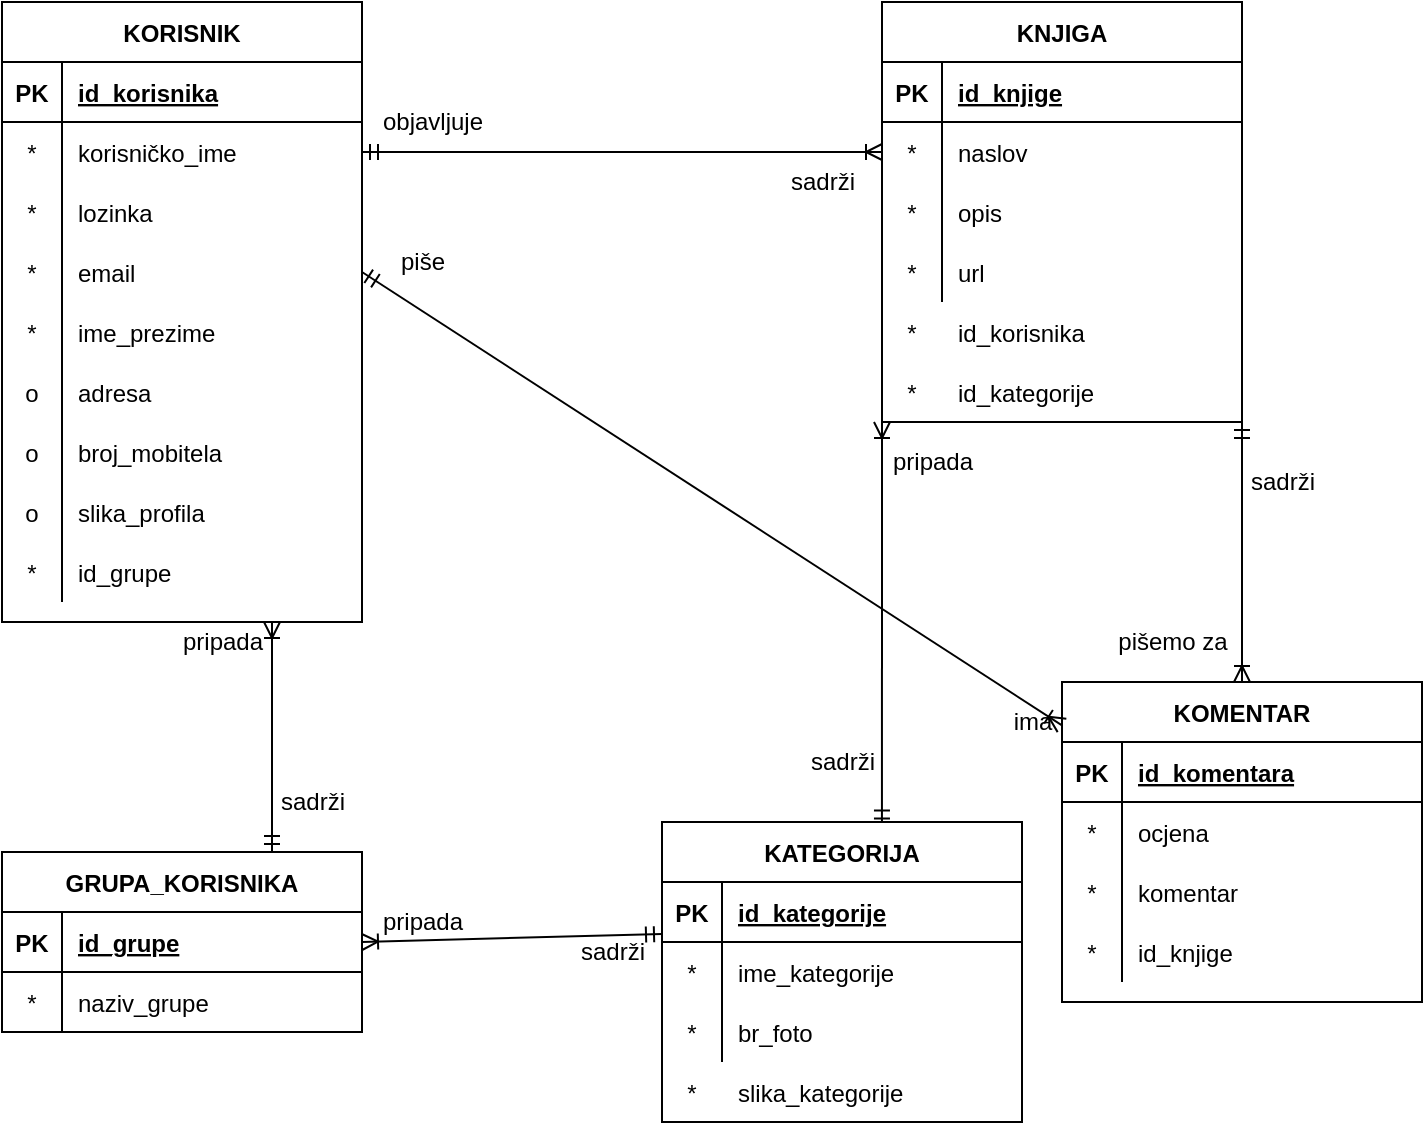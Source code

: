 <mxfile version="22.1.17" type="device">
  <diagram id="f_yeQhOnu0vzA9wyor5r" name="Page-1">
    <mxGraphModel dx="1434" dy="822" grid="1" gridSize="10" guides="1" tooltips="1" connect="1" arrows="1" fold="1" page="1" pageScale="1" pageWidth="827" pageHeight="1169" math="0" shadow="0">
      <root>
        <mxCell id="0" />
        <mxCell id="1" parent="0" />
        <mxCell id="wT6hIP5UTK4ZDQEbQZ8S-1" value="KORISNIK" style="shape=table;startSize=30;container=1;collapsible=1;childLayout=tableLayout;fixedRows=1;rowLines=0;fontStyle=1;align=center;resizeLast=1;" parent="1" vertex="1">
          <mxGeometry x="40" y="40" width="180" height="310" as="geometry" />
        </mxCell>
        <mxCell id="wT6hIP5UTK4ZDQEbQZ8S-2" value="" style="shape=partialRectangle;collapsible=0;dropTarget=0;pointerEvents=0;fillColor=none;top=0;left=0;bottom=1;right=0;points=[[0,0.5],[1,0.5]];portConstraint=eastwest;" parent="wT6hIP5UTK4ZDQEbQZ8S-1" vertex="1">
          <mxGeometry y="30" width="180" height="30" as="geometry" />
        </mxCell>
        <mxCell id="wT6hIP5UTK4ZDQEbQZ8S-3" value="PK" style="shape=partialRectangle;connectable=0;fillColor=none;top=0;left=0;bottom=0;right=0;fontStyle=1;overflow=hidden;" parent="wT6hIP5UTK4ZDQEbQZ8S-2" vertex="1">
          <mxGeometry width="30" height="30" as="geometry" />
        </mxCell>
        <mxCell id="wT6hIP5UTK4ZDQEbQZ8S-4" value="id_korisnika" style="shape=partialRectangle;connectable=0;fillColor=none;top=0;left=0;bottom=0;right=0;align=left;spacingLeft=6;fontStyle=5;overflow=hidden;" parent="wT6hIP5UTK4ZDQEbQZ8S-2" vertex="1">
          <mxGeometry x="30" width="150" height="30" as="geometry" />
        </mxCell>
        <mxCell id="wT6hIP5UTK4ZDQEbQZ8S-5" value="" style="shape=partialRectangle;collapsible=0;dropTarget=0;pointerEvents=0;fillColor=none;top=0;left=0;bottom=0;right=0;points=[[0,0.5],[1,0.5]];portConstraint=eastwest;" parent="wT6hIP5UTK4ZDQEbQZ8S-1" vertex="1">
          <mxGeometry y="60" width="180" height="30" as="geometry" />
        </mxCell>
        <mxCell id="wT6hIP5UTK4ZDQEbQZ8S-6" value="*" style="shape=partialRectangle;connectable=0;fillColor=none;top=0;left=0;bottom=0;right=0;editable=1;overflow=hidden;" parent="wT6hIP5UTK4ZDQEbQZ8S-5" vertex="1">
          <mxGeometry width="30" height="30" as="geometry" />
        </mxCell>
        <mxCell id="wT6hIP5UTK4ZDQEbQZ8S-7" value="korisničko_ime" style="shape=partialRectangle;connectable=0;fillColor=none;top=0;left=0;bottom=0;right=0;align=left;spacingLeft=6;overflow=hidden;" parent="wT6hIP5UTK4ZDQEbQZ8S-5" vertex="1">
          <mxGeometry x="30" width="150" height="30" as="geometry" />
        </mxCell>
        <mxCell id="wT6hIP5UTK4ZDQEbQZ8S-8" value="" style="shape=partialRectangle;collapsible=0;dropTarget=0;pointerEvents=0;fillColor=none;top=0;left=0;bottom=0;right=0;points=[[0,0.5],[1,0.5]];portConstraint=eastwest;" parent="wT6hIP5UTK4ZDQEbQZ8S-1" vertex="1">
          <mxGeometry y="90" width="180" height="30" as="geometry" />
        </mxCell>
        <mxCell id="wT6hIP5UTK4ZDQEbQZ8S-9" value="*" style="shape=partialRectangle;connectable=0;fillColor=none;top=0;left=0;bottom=0;right=0;editable=1;overflow=hidden;" parent="wT6hIP5UTK4ZDQEbQZ8S-8" vertex="1">
          <mxGeometry width="30" height="30" as="geometry" />
        </mxCell>
        <mxCell id="wT6hIP5UTK4ZDQEbQZ8S-10" value="lozinka" style="shape=partialRectangle;connectable=0;fillColor=none;top=0;left=0;bottom=0;right=0;align=left;spacingLeft=6;overflow=hidden;" parent="wT6hIP5UTK4ZDQEbQZ8S-8" vertex="1">
          <mxGeometry x="30" width="150" height="30" as="geometry" />
        </mxCell>
        <mxCell id="wT6hIP5UTK4ZDQEbQZ8S-11" value="" style="shape=partialRectangle;collapsible=0;dropTarget=0;pointerEvents=0;fillColor=none;top=0;left=0;bottom=0;right=0;points=[[0,0.5],[1,0.5]];portConstraint=eastwest;" parent="wT6hIP5UTK4ZDQEbQZ8S-1" vertex="1">
          <mxGeometry y="120" width="180" height="30" as="geometry" />
        </mxCell>
        <mxCell id="wT6hIP5UTK4ZDQEbQZ8S-12" value="*" style="shape=partialRectangle;connectable=0;fillColor=none;top=0;left=0;bottom=0;right=0;editable=1;overflow=hidden;" parent="wT6hIP5UTK4ZDQEbQZ8S-11" vertex="1">
          <mxGeometry width="30" height="30" as="geometry" />
        </mxCell>
        <mxCell id="wT6hIP5UTK4ZDQEbQZ8S-13" value="email" style="shape=partialRectangle;connectable=0;fillColor=none;top=0;left=0;bottom=0;right=0;align=left;spacingLeft=6;overflow=hidden;" parent="wT6hIP5UTK4ZDQEbQZ8S-11" vertex="1">
          <mxGeometry x="30" width="150" height="30" as="geometry" />
        </mxCell>
        <mxCell id="wT6hIP5UTK4ZDQEbQZ8S-70" value="" style="shape=partialRectangle;collapsible=0;dropTarget=0;pointerEvents=0;fillColor=none;top=0;left=0;bottom=0;right=0;points=[[0,0.5],[1,0.5]];portConstraint=eastwest;" parent="wT6hIP5UTK4ZDQEbQZ8S-1" vertex="1">
          <mxGeometry y="150" width="180" height="30" as="geometry" />
        </mxCell>
        <mxCell id="wT6hIP5UTK4ZDQEbQZ8S-71" value="*" style="shape=partialRectangle;connectable=0;fillColor=none;top=0;left=0;bottom=0;right=0;editable=1;overflow=hidden;" parent="wT6hIP5UTK4ZDQEbQZ8S-70" vertex="1">
          <mxGeometry width="30" height="30" as="geometry" />
        </mxCell>
        <mxCell id="wT6hIP5UTK4ZDQEbQZ8S-72" value="ime_prezime" style="shape=partialRectangle;connectable=0;fillColor=none;top=0;left=0;bottom=0;right=0;align=left;spacingLeft=6;overflow=hidden;" parent="wT6hIP5UTK4ZDQEbQZ8S-70" vertex="1">
          <mxGeometry x="30" width="150" height="30" as="geometry" />
        </mxCell>
        <mxCell id="wT6hIP5UTK4ZDQEbQZ8S-74" value="" style="shape=partialRectangle;collapsible=0;dropTarget=0;pointerEvents=0;fillColor=none;top=0;left=0;bottom=0;right=0;points=[[0,0.5],[1,0.5]];portConstraint=eastwest;" parent="wT6hIP5UTK4ZDQEbQZ8S-1" vertex="1">
          <mxGeometry y="180" width="180" height="30" as="geometry" />
        </mxCell>
        <mxCell id="wT6hIP5UTK4ZDQEbQZ8S-75" value="o" style="shape=partialRectangle;connectable=0;fillColor=none;top=0;left=0;bottom=0;right=0;editable=1;overflow=hidden;" parent="wT6hIP5UTK4ZDQEbQZ8S-74" vertex="1">
          <mxGeometry width="30" height="30" as="geometry" />
        </mxCell>
        <mxCell id="wT6hIP5UTK4ZDQEbQZ8S-76" value="adresa" style="shape=partialRectangle;connectable=0;fillColor=none;top=0;left=0;bottom=0;right=0;align=left;spacingLeft=6;overflow=hidden;" parent="wT6hIP5UTK4ZDQEbQZ8S-74" vertex="1">
          <mxGeometry x="30" width="150" height="30" as="geometry" />
        </mxCell>
        <mxCell id="wT6hIP5UTK4ZDQEbQZ8S-80" value="" style="shape=partialRectangle;collapsible=0;dropTarget=0;pointerEvents=0;fillColor=none;top=0;left=0;bottom=0;right=0;points=[[0,0.5],[1,0.5]];portConstraint=eastwest;" parent="wT6hIP5UTK4ZDQEbQZ8S-1" vertex="1">
          <mxGeometry y="210" width="180" height="30" as="geometry" />
        </mxCell>
        <mxCell id="wT6hIP5UTK4ZDQEbQZ8S-81" value="o" style="shape=partialRectangle;connectable=0;fillColor=none;top=0;left=0;bottom=0;right=0;editable=1;overflow=hidden;" parent="wT6hIP5UTK4ZDQEbQZ8S-80" vertex="1">
          <mxGeometry width="30" height="30" as="geometry" />
        </mxCell>
        <mxCell id="wT6hIP5UTK4ZDQEbQZ8S-82" value="broj_mobitela" style="shape=partialRectangle;connectable=0;fillColor=none;top=0;left=0;bottom=0;right=0;align=left;spacingLeft=6;overflow=hidden;" parent="wT6hIP5UTK4ZDQEbQZ8S-80" vertex="1">
          <mxGeometry x="30" width="150" height="30" as="geometry" />
        </mxCell>
        <mxCell id="wT6hIP5UTK4ZDQEbQZ8S-83" value="" style="shape=partialRectangle;collapsible=0;dropTarget=0;pointerEvents=0;fillColor=none;top=0;left=0;bottom=0;right=0;points=[[0,0.5],[1,0.5]];portConstraint=eastwest;" parent="wT6hIP5UTK4ZDQEbQZ8S-1" vertex="1">
          <mxGeometry y="240" width="180" height="30" as="geometry" />
        </mxCell>
        <mxCell id="wT6hIP5UTK4ZDQEbQZ8S-84" value="o" style="shape=partialRectangle;connectable=0;fillColor=none;top=0;left=0;bottom=0;right=0;editable=1;overflow=hidden;" parent="wT6hIP5UTK4ZDQEbQZ8S-83" vertex="1">
          <mxGeometry width="30" height="30" as="geometry" />
        </mxCell>
        <mxCell id="wT6hIP5UTK4ZDQEbQZ8S-85" value="slika_profila" style="shape=partialRectangle;connectable=0;fillColor=none;top=0;left=0;bottom=0;right=0;align=left;spacingLeft=6;overflow=hidden;" parent="wT6hIP5UTK4ZDQEbQZ8S-83" vertex="1">
          <mxGeometry x="30" width="150" height="30" as="geometry" />
        </mxCell>
        <mxCell id="wT6hIP5UTK4ZDQEbQZ8S-77" value="" style="shape=partialRectangle;collapsible=0;dropTarget=0;pointerEvents=0;fillColor=none;top=0;left=0;bottom=0;right=0;points=[[0,0.5],[1,0.5]];portConstraint=eastwest;" parent="wT6hIP5UTK4ZDQEbQZ8S-1" vertex="1">
          <mxGeometry y="270" width="180" height="30" as="geometry" />
        </mxCell>
        <mxCell id="wT6hIP5UTK4ZDQEbQZ8S-78" value="*" style="shape=partialRectangle;connectable=0;fillColor=none;top=0;left=0;bottom=0;right=0;editable=1;overflow=hidden;" parent="wT6hIP5UTK4ZDQEbQZ8S-77" vertex="1">
          <mxGeometry width="30" height="30" as="geometry" />
        </mxCell>
        <mxCell id="wT6hIP5UTK4ZDQEbQZ8S-79" value="id_grupe" style="shape=partialRectangle;connectable=0;fillColor=none;top=0;left=0;bottom=0;right=0;align=left;spacingLeft=6;overflow=hidden;" parent="wT6hIP5UTK4ZDQEbQZ8S-77" vertex="1">
          <mxGeometry x="30" width="150" height="30" as="geometry" />
        </mxCell>
        <mxCell id="wT6hIP5UTK4ZDQEbQZ8S-27" value="KNJIGA" style="shape=table;startSize=30;container=1;collapsible=1;childLayout=tableLayout;fixedRows=1;rowLines=0;fontStyle=1;align=center;resizeLast=1;" parent="1" vertex="1">
          <mxGeometry x="480" y="40" width="180" height="210" as="geometry" />
        </mxCell>
        <mxCell id="wT6hIP5UTK4ZDQEbQZ8S-28" value="" style="shape=partialRectangle;collapsible=0;dropTarget=0;pointerEvents=0;fillColor=none;top=0;left=0;bottom=1;right=0;points=[[0,0.5],[1,0.5]];portConstraint=eastwest;" parent="wT6hIP5UTK4ZDQEbQZ8S-27" vertex="1">
          <mxGeometry y="30" width="180" height="30" as="geometry" />
        </mxCell>
        <mxCell id="wT6hIP5UTK4ZDQEbQZ8S-29" value="PK" style="shape=partialRectangle;connectable=0;fillColor=none;top=0;left=0;bottom=0;right=0;fontStyle=1;overflow=hidden;" parent="wT6hIP5UTK4ZDQEbQZ8S-28" vertex="1">
          <mxGeometry width="30" height="30" as="geometry">
            <mxRectangle width="30" height="30" as="alternateBounds" />
          </mxGeometry>
        </mxCell>
        <mxCell id="wT6hIP5UTK4ZDQEbQZ8S-30" value="id_knjige" style="shape=partialRectangle;connectable=0;fillColor=none;top=0;left=0;bottom=0;right=0;align=left;spacingLeft=6;fontStyle=5;overflow=hidden;" parent="wT6hIP5UTK4ZDQEbQZ8S-28" vertex="1">
          <mxGeometry x="30" width="150" height="30" as="geometry">
            <mxRectangle width="150" height="30" as="alternateBounds" />
          </mxGeometry>
        </mxCell>
        <mxCell id="wT6hIP5UTK4ZDQEbQZ8S-31" value="" style="shape=partialRectangle;collapsible=0;dropTarget=0;pointerEvents=0;fillColor=none;top=0;left=0;bottom=0;right=0;points=[[0,0.5],[1,0.5]];portConstraint=eastwest;" parent="wT6hIP5UTK4ZDQEbQZ8S-27" vertex="1">
          <mxGeometry y="60" width="180" height="30" as="geometry" />
        </mxCell>
        <mxCell id="wT6hIP5UTK4ZDQEbQZ8S-32" value="*" style="shape=partialRectangle;connectable=0;fillColor=none;top=0;left=0;bottom=0;right=0;editable=1;overflow=hidden;" parent="wT6hIP5UTK4ZDQEbQZ8S-31" vertex="1">
          <mxGeometry width="30" height="30" as="geometry">
            <mxRectangle width="30" height="30" as="alternateBounds" />
          </mxGeometry>
        </mxCell>
        <mxCell id="wT6hIP5UTK4ZDQEbQZ8S-33" value="naslov" style="shape=partialRectangle;connectable=0;fillColor=none;top=0;left=0;bottom=0;right=0;align=left;spacingLeft=6;overflow=hidden;" parent="wT6hIP5UTK4ZDQEbQZ8S-31" vertex="1">
          <mxGeometry x="30" width="150" height="30" as="geometry">
            <mxRectangle width="150" height="30" as="alternateBounds" />
          </mxGeometry>
        </mxCell>
        <mxCell id="wT6hIP5UTK4ZDQEbQZ8S-34" value="" style="shape=partialRectangle;collapsible=0;dropTarget=0;pointerEvents=0;fillColor=none;top=0;left=0;bottom=0;right=0;points=[[0,0.5],[1,0.5]];portConstraint=eastwest;" parent="wT6hIP5UTK4ZDQEbQZ8S-27" vertex="1">
          <mxGeometry y="90" width="180" height="30" as="geometry" />
        </mxCell>
        <mxCell id="wT6hIP5UTK4ZDQEbQZ8S-35" value="*" style="shape=partialRectangle;connectable=0;fillColor=none;top=0;left=0;bottom=0;right=0;editable=1;overflow=hidden;" parent="wT6hIP5UTK4ZDQEbQZ8S-34" vertex="1">
          <mxGeometry width="30" height="30" as="geometry">
            <mxRectangle width="30" height="30" as="alternateBounds" />
          </mxGeometry>
        </mxCell>
        <mxCell id="wT6hIP5UTK4ZDQEbQZ8S-36" value="opis" style="shape=partialRectangle;connectable=0;fillColor=none;top=0;left=0;bottom=0;right=0;align=left;spacingLeft=6;overflow=hidden;" parent="wT6hIP5UTK4ZDQEbQZ8S-34" vertex="1">
          <mxGeometry x="30" width="150" height="30" as="geometry">
            <mxRectangle width="150" height="30" as="alternateBounds" />
          </mxGeometry>
        </mxCell>
        <mxCell id="wT6hIP5UTK4ZDQEbQZ8S-37" value="" style="shape=partialRectangle;collapsible=0;dropTarget=0;pointerEvents=0;fillColor=none;top=0;left=0;bottom=0;right=0;points=[[0,0.5],[1,0.5]];portConstraint=eastwest;" parent="wT6hIP5UTK4ZDQEbQZ8S-27" vertex="1">
          <mxGeometry y="120" width="180" height="30" as="geometry" />
        </mxCell>
        <mxCell id="wT6hIP5UTK4ZDQEbQZ8S-38" value="*" style="shape=partialRectangle;connectable=0;fillColor=none;top=0;left=0;bottom=0;right=0;editable=1;overflow=hidden;" parent="wT6hIP5UTK4ZDQEbQZ8S-37" vertex="1">
          <mxGeometry width="30" height="30" as="geometry">
            <mxRectangle width="30" height="30" as="alternateBounds" />
          </mxGeometry>
        </mxCell>
        <mxCell id="wT6hIP5UTK4ZDQEbQZ8S-39" value="url" style="shape=partialRectangle;connectable=0;fillColor=none;top=0;left=0;bottom=0;right=0;align=left;spacingLeft=6;overflow=hidden;" parent="wT6hIP5UTK4ZDQEbQZ8S-37" vertex="1">
          <mxGeometry x="30" width="150" height="30" as="geometry">
            <mxRectangle width="150" height="30" as="alternateBounds" />
          </mxGeometry>
        </mxCell>
        <mxCell id="wT6hIP5UTK4ZDQEbQZ8S-86" value="" style="fontSize=12;html=1;endArrow=ERoneToMany;startArrow=ERmandOne;entryX=0;entryY=0.5;entryDx=0;entryDy=0;exitX=1;exitY=0.5;exitDx=0;exitDy=0;" parent="1" source="wT6hIP5UTK4ZDQEbQZ8S-5" target="wT6hIP5UTK4ZDQEbQZ8S-31" edge="1">
          <mxGeometry width="100" height="100" relative="1" as="geometry">
            <mxPoint x="460" y="230" as="sourcePoint" />
            <mxPoint x="630" y="270" as="targetPoint" />
          </mxGeometry>
        </mxCell>
        <mxCell id="wT6hIP5UTK4ZDQEbQZ8S-87" value="" style="fontSize=12;html=1;endArrow=ERoneToMany;startArrow=ERmandOne;entryX=0.5;entryY=0;entryDx=0;entryDy=0;exitX=1;exitY=1;exitDx=0;exitDy=0;" parent="1" source="wT6hIP5UTK4ZDQEbQZ8S-27" target="wT6hIP5UTK4ZDQEbQZ8S-40" edge="1">
          <mxGeometry width="100" height="100" relative="1" as="geometry">
            <mxPoint x="590" y="200" as="sourcePoint" />
            <mxPoint x="490" y="125" as="targetPoint" />
          </mxGeometry>
        </mxCell>
        <mxCell id="wT6hIP5UTK4ZDQEbQZ8S-88" value="" style="fontSize=12;html=1;endArrow=ERoneToMany;startArrow=ERmandOne;exitX=0.611;exitY=0.015;exitDx=0;exitDy=0;exitPerimeter=0;entryX=0;entryY=1;entryDx=0;entryDy=0;" parent="1" source="wT6hIP5UTK4ZDQEbQZ8S-14" target="wT6hIP5UTK4ZDQEbQZ8S-27" edge="1">
          <mxGeometry width="100" height="100" relative="1" as="geometry">
            <mxPoint x="540" y="200" as="sourcePoint" />
            <mxPoint x="430" y="200" as="targetPoint" />
          </mxGeometry>
        </mxCell>
        <mxCell id="wT6hIP5UTK4ZDQEbQZ8S-89" value="" style="fontSize=12;html=1;endArrow=ERoneToMany;startArrow=ERmandOne;exitX=0.75;exitY=0;exitDx=0;exitDy=0;entryX=0.75;entryY=1;entryDx=0;entryDy=0;" parent="1" source="wT6hIP5UTK4ZDQEbQZ8S-53" target="wT6hIP5UTK4ZDQEbQZ8S-1" edge="1">
          <mxGeometry width="100" height="100" relative="1" as="geometry">
            <mxPoint x="484.04" y="331.95" as="sourcePoint" />
            <mxPoint x="535" y="210" as="targetPoint" />
          </mxGeometry>
        </mxCell>
        <mxCell id="wT6hIP5UTK4ZDQEbQZ8S-91" value="objavljuje" style="text;html=1;align=center;verticalAlign=middle;resizable=0;points=[];autosize=1;" parent="1" vertex="1">
          <mxGeometry x="220" y="90" width="70" height="20" as="geometry" />
        </mxCell>
        <mxCell id="wT6hIP5UTK4ZDQEbQZ8S-92" value="sadrži" style="text;html=1;align=center;verticalAlign=middle;resizable=0;points=[];autosize=1;" parent="1" vertex="1">
          <mxGeometry x="425" y="120" width="50" height="20" as="geometry" />
        </mxCell>
        <mxCell id="wT6hIP5UTK4ZDQEbQZ8S-93" value="pripada" style="text;html=1;align=center;verticalAlign=middle;resizable=0;points=[];autosize=1;" parent="1" vertex="1">
          <mxGeometry x="475" y="260" width="60" height="20" as="geometry" />
        </mxCell>
        <mxCell id="wT6hIP5UTK4ZDQEbQZ8S-40" value="KOMENTAR" style="shape=table;startSize=30;container=1;collapsible=1;childLayout=tableLayout;fixedRows=1;rowLines=0;fontStyle=1;align=center;resizeLast=1;" parent="1" vertex="1">
          <mxGeometry x="570" y="380" width="180" height="160" as="geometry" />
        </mxCell>
        <mxCell id="wT6hIP5UTK4ZDQEbQZ8S-41" value="" style="shape=partialRectangle;collapsible=0;dropTarget=0;pointerEvents=0;fillColor=none;top=0;left=0;bottom=1;right=0;points=[[0,0.5],[1,0.5]];portConstraint=eastwest;" parent="wT6hIP5UTK4ZDQEbQZ8S-40" vertex="1">
          <mxGeometry y="30" width="180" height="30" as="geometry" />
        </mxCell>
        <mxCell id="wT6hIP5UTK4ZDQEbQZ8S-42" value="PK" style="shape=partialRectangle;connectable=0;fillColor=none;top=0;left=0;bottom=0;right=0;fontStyle=1;overflow=hidden;" parent="wT6hIP5UTK4ZDQEbQZ8S-41" vertex="1">
          <mxGeometry width="30" height="30" as="geometry">
            <mxRectangle width="30" height="30" as="alternateBounds" />
          </mxGeometry>
        </mxCell>
        <mxCell id="wT6hIP5UTK4ZDQEbQZ8S-43" value="id_komentara" style="shape=partialRectangle;connectable=0;fillColor=none;top=0;left=0;bottom=0;right=0;align=left;spacingLeft=6;fontStyle=5;overflow=hidden;" parent="wT6hIP5UTK4ZDQEbQZ8S-41" vertex="1">
          <mxGeometry x="30" width="150" height="30" as="geometry">
            <mxRectangle width="150" height="30" as="alternateBounds" />
          </mxGeometry>
        </mxCell>
        <mxCell id="wT6hIP5UTK4ZDQEbQZ8S-44" value="" style="shape=partialRectangle;collapsible=0;dropTarget=0;pointerEvents=0;fillColor=none;top=0;left=0;bottom=0;right=0;points=[[0,0.5],[1,0.5]];portConstraint=eastwest;" parent="wT6hIP5UTK4ZDQEbQZ8S-40" vertex="1">
          <mxGeometry y="60" width="180" height="30" as="geometry" />
        </mxCell>
        <mxCell id="wT6hIP5UTK4ZDQEbQZ8S-45" value="*" style="shape=partialRectangle;connectable=0;fillColor=none;top=0;left=0;bottom=0;right=0;editable=1;overflow=hidden;" parent="wT6hIP5UTK4ZDQEbQZ8S-44" vertex="1">
          <mxGeometry width="30" height="30" as="geometry">
            <mxRectangle width="30" height="30" as="alternateBounds" />
          </mxGeometry>
        </mxCell>
        <mxCell id="wT6hIP5UTK4ZDQEbQZ8S-46" value="ocjena" style="shape=partialRectangle;connectable=0;fillColor=none;top=0;left=0;bottom=0;right=0;align=left;spacingLeft=6;overflow=hidden;" parent="wT6hIP5UTK4ZDQEbQZ8S-44" vertex="1">
          <mxGeometry x="30" width="150" height="30" as="geometry">
            <mxRectangle width="150" height="30" as="alternateBounds" />
          </mxGeometry>
        </mxCell>
        <mxCell id="wT6hIP5UTK4ZDQEbQZ8S-47" value="" style="shape=partialRectangle;collapsible=0;dropTarget=0;pointerEvents=0;fillColor=none;top=0;left=0;bottom=0;right=0;points=[[0,0.5],[1,0.5]];portConstraint=eastwest;" parent="wT6hIP5UTK4ZDQEbQZ8S-40" vertex="1">
          <mxGeometry y="90" width="180" height="30" as="geometry" />
        </mxCell>
        <mxCell id="wT6hIP5UTK4ZDQEbQZ8S-48" value="*" style="shape=partialRectangle;connectable=0;fillColor=none;top=0;left=0;bottom=0;right=0;editable=1;overflow=hidden;" parent="wT6hIP5UTK4ZDQEbQZ8S-47" vertex="1">
          <mxGeometry width="30" height="30" as="geometry">
            <mxRectangle width="30" height="30" as="alternateBounds" />
          </mxGeometry>
        </mxCell>
        <mxCell id="wT6hIP5UTK4ZDQEbQZ8S-49" value="komentar" style="shape=partialRectangle;connectable=0;fillColor=none;top=0;left=0;bottom=0;right=0;align=left;spacingLeft=6;overflow=hidden;" parent="wT6hIP5UTK4ZDQEbQZ8S-47" vertex="1">
          <mxGeometry x="30" width="150" height="30" as="geometry">
            <mxRectangle width="150" height="30" as="alternateBounds" />
          </mxGeometry>
        </mxCell>
        <mxCell id="wT6hIP5UTK4ZDQEbQZ8S-50" value="" style="shape=partialRectangle;collapsible=0;dropTarget=0;pointerEvents=0;fillColor=none;top=0;left=0;bottom=0;right=0;points=[[0,0.5],[1,0.5]];portConstraint=eastwest;" parent="wT6hIP5UTK4ZDQEbQZ8S-40" vertex="1">
          <mxGeometry y="120" width="180" height="30" as="geometry" />
        </mxCell>
        <mxCell id="wT6hIP5UTK4ZDQEbQZ8S-51" value="*" style="shape=partialRectangle;connectable=0;fillColor=none;top=0;left=0;bottom=0;right=0;editable=1;overflow=hidden;" parent="wT6hIP5UTK4ZDQEbQZ8S-50" vertex="1">
          <mxGeometry width="30" height="30" as="geometry">
            <mxRectangle width="30" height="30" as="alternateBounds" />
          </mxGeometry>
        </mxCell>
        <mxCell id="wT6hIP5UTK4ZDQEbQZ8S-52" value="id_knjige" style="shape=partialRectangle;connectable=0;fillColor=none;top=0;left=0;bottom=0;right=0;align=left;spacingLeft=6;overflow=hidden;" parent="wT6hIP5UTK4ZDQEbQZ8S-50" vertex="1">
          <mxGeometry x="30" width="150" height="30" as="geometry">
            <mxRectangle width="150" height="30" as="alternateBounds" />
          </mxGeometry>
        </mxCell>
        <mxCell id="wT6hIP5UTK4ZDQEbQZ8S-94" value="sadrži" style="text;html=1;align=center;verticalAlign=middle;resizable=0;points=[];autosize=1;" parent="1" vertex="1">
          <mxGeometry x="655" y="270" width="50" height="20" as="geometry" />
        </mxCell>
        <mxCell id="wT6hIP5UTK4ZDQEbQZ8S-95" value="sadrži" style="text;html=1;align=center;verticalAlign=middle;resizable=0;points=[];autosize=1;" parent="1" vertex="1">
          <mxGeometry x="435" y="410" width="50" height="20" as="geometry" />
        </mxCell>
        <mxCell id="wT6hIP5UTK4ZDQEbQZ8S-96" value="pišemo za" style="text;html=1;align=center;verticalAlign=middle;resizable=0;points=[];autosize=1;" parent="1" vertex="1">
          <mxGeometry x="590" y="350" width="70" height="20" as="geometry" />
        </mxCell>
        <mxCell id="wT6hIP5UTK4ZDQEbQZ8S-97" value="pripada" style="text;html=1;align=center;verticalAlign=middle;resizable=0;points=[];autosize=1;" parent="1" vertex="1">
          <mxGeometry x="120" y="350" width="60" height="20" as="geometry" />
        </mxCell>
        <mxCell id="wT6hIP5UTK4ZDQEbQZ8S-98" value="sadrži" style="text;html=1;align=center;verticalAlign=middle;resizable=0;points=[];autosize=1;" parent="1" vertex="1">
          <mxGeometry x="170" y="430" width="50" height="20" as="geometry" />
        </mxCell>
        <mxCell id="wT6hIP5UTK4ZDQEbQZ8S-112" value="" style="shape=partialRectangle;collapsible=0;dropTarget=0;pointerEvents=0;fillColor=none;top=0;left=0;bottom=0;right=0;points=[[0,0.5],[1,0.5]];portConstraint=eastwest;" parent="1" vertex="1">
          <mxGeometry x="480" y="190" width="180" height="30" as="geometry" />
        </mxCell>
        <mxCell id="wT6hIP5UTK4ZDQEbQZ8S-113" value="*" style="shape=partialRectangle;connectable=0;fillColor=none;top=0;left=0;bottom=0;right=0;editable=1;overflow=hidden;" parent="wT6hIP5UTK4ZDQEbQZ8S-112" vertex="1">
          <mxGeometry width="30" height="30" as="geometry" />
        </mxCell>
        <mxCell id="wT6hIP5UTK4ZDQEbQZ8S-114" value="id_korisnika" style="shape=partialRectangle;connectable=0;fillColor=none;top=0;left=0;bottom=0;right=0;align=left;spacingLeft=6;overflow=hidden;" parent="wT6hIP5UTK4ZDQEbQZ8S-112" vertex="1">
          <mxGeometry x="30" width="150" height="30" as="geometry" />
        </mxCell>
        <mxCell id="wT6hIP5UTK4ZDQEbQZ8S-115" value="" style="shape=partialRectangle;collapsible=0;dropTarget=0;pointerEvents=0;fillColor=none;top=0;left=0;bottom=0;right=0;points=[[0,0.5],[1,0.5]];portConstraint=eastwest;" parent="1" vertex="1">
          <mxGeometry x="480" y="220" width="180" height="30" as="geometry" />
        </mxCell>
        <mxCell id="wT6hIP5UTK4ZDQEbQZ8S-116" value="*" style="shape=partialRectangle;connectable=0;fillColor=none;top=0;left=0;bottom=0;right=0;editable=1;overflow=hidden;" parent="wT6hIP5UTK4ZDQEbQZ8S-115" vertex="1">
          <mxGeometry width="30" height="30" as="geometry" />
        </mxCell>
        <mxCell id="wT6hIP5UTK4ZDQEbQZ8S-117" value="id_kategorije" style="shape=partialRectangle;connectable=0;fillColor=none;top=0;left=0;bottom=0;right=0;align=left;spacingLeft=6;overflow=hidden;" parent="wT6hIP5UTK4ZDQEbQZ8S-115" vertex="1">
          <mxGeometry x="30" width="150" height="30" as="geometry" />
        </mxCell>
        <mxCell id="wT6hIP5UTK4ZDQEbQZ8S-118" value="" style="fontSize=12;html=1;endArrow=ERoneToMany;startArrow=ERmandOne;exitX=0;exitY=0.867;exitDx=0;exitDy=0;exitPerimeter=0;entryX=1;entryY=0.5;entryDx=0;entryDy=0;" parent="1" source="wT6hIP5UTK4ZDQEbQZ8S-15" target="wT6hIP5UTK4ZDQEbQZ8S-54" edge="1">
          <mxGeometry width="100" height="100" relative="1" as="geometry">
            <mxPoint x="185" y="460" as="sourcePoint" />
            <mxPoint x="220" y="498" as="targetPoint" />
          </mxGeometry>
        </mxCell>
        <mxCell id="wT6hIP5UTK4ZDQEbQZ8S-14" value="KATEGORIJA" style="shape=table;startSize=30;container=1;collapsible=1;childLayout=tableLayout;fixedRows=1;rowLines=0;fontStyle=1;align=center;resizeLast=1;" parent="1" vertex="1">
          <mxGeometry x="370" y="450" width="180" height="150" as="geometry" />
        </mxCell>
        <mxCell id="wT6hIP5UTK4ZDQEbQZ8S-15" value="" style="shape=partialRectangle;collapsible=0;dropTarget=0;pointerEvents=0;fillColor=none;top=0;left=0;bottom=1;right=0;points=[[0,0.5],[1,0.5]];portConstraint=eastwest;" parent="wT6hIP5UTK4ZDQEbQZ8S-14" vertex="1">
          <mxGeometry y="30" width="180" height="30" as="geometry" />
        </mxCell>
        <mxCell id="wT6hIP5UTK4ZDQEbQZ8S-16" value="PK" style="shape=partialRectangle;connectable=0;fillColor=none;top=0;left=0;bottom=0;right=0;fontStyle=1;overflow=hidden;" parent="wT6hIP5UTK4ZDQEbQZ8S-15" vertex="1">
          <mxGeometry width="30" height="30" as="geometry" />
        </mxCell>
        <mxCell id="wT6hIP5UTK4ZDQEbQZ8S-17" value="id_kategorije" style="shape=partialRectangle;connectable=0;fillColor=none;top=0;left=0;bottom=0;right=0;align=left;spacingLeft=6;fontStyle=5;overflow=hidden;" parent="wT6hIP5UTK4ZDQEbQZ8S-15" vertex="1">
          <mxGeometry x="30" width="150" height="30" as="geometry" />
        </mxCell>
        <mxCell id="wT6hIP5UTK4ZDQEbQZ8S-18" value="" style="shape=partialRectangle;collapsible=0;dropTarget=0;pointerEvents=0;fillColor=none;top=0;left=0;bottom=0;right=0;points=[[0,0.5],[1,0.5]];portConstraint=eastwest;" parent="wT6hIP5UTK4ZDQEbQZ8S-14" vertex="1">
          <mxGeometry y="60" width="180" height="30" as="geometry" />
        </mxCell>
        <mxCell id="wT6hIP5UTK4ZDQEbQZ8S-19" value="*" style="shape=partialRectangle;connectable=0;fillColor=none;top=0;left=0;bottom=0;right=0;editable=1;overflow=hidden;" parent="wT6hIP5UTK4ZDQEbQZ8S-18" vertex="1">
          <mxGeometry width="30" height="30" as="geometry" />
        </mxCell>
        <mxCell id="wT6hIP5UTK4ZDQEbQZ8S-20" value="ime_kategorije" style="shape=partialRectangle;connectable=0;fillColor=none;top=0;left=0;bottom=0;right=0;align=left;spacingLeft=6;overflow=hidden;" parent="wT6hIP5UTK4ZDQEbQZ8S-18" vertex="1">
          <mxGeometry x="30" width="150" height="30" as="geometry" />
        </mxCell>
        <mxCell id="wT6hIP5UTK4ZDQEbQZ8S-100" value="" style="shape=partialRectangle;collapsible=0;dropTarget=0;pointerEvents=0;fillColor=none;top=0;left=0;bottom=0;right=0;points=[[0,0.5],[1,0.5]];portConstraint=eastwest;" parent="wT6hIP5UTK4ZDQEbQZ8S-14" vertex="1">
          <mxGeometry y="90" width="180" height="30" as="geometry" />
        </mxCell>
        <mxCell id="wT6hIP5UTK4ZDQEbQZ8S-101" value="*" style="shape=partialRectangle;connectable=0;fillColor=none;top=0;left=0;bottom=0;right=0;editable=1;overflow=hidden;" parent="wT6hIP5UTK4ZDQEbQZ8S-100" vertex="1">
          <mxGeometry width="30" height="30" as="geometry" />
        </mxCell>
        <mxCell id="wT6hIP5UTK4ZDQEbQZ8S-102" value="br_foto" style="shape=partialRectangle;connectable=0;fillColor=none;top=0;left=0;bottom=0;right=0;align=left;spacingLeft=6;overflow=hidden;" parent="wT6hIP5UTK4ZDQEbQZ8S-100" vertex="1">
          <mxGeometry x="30" width="150" height="30" as="geometry" />
        </mxCell>
        <mxCell id="wT6hIP5UTK4ZDQEbQZ8S-119" value="sadrži" style="text;html=1;align=center;verticalAlign=middle;resizable=0;points=[];autosize=1;" parent="1" vertex="1">
          <mxGeometry x="320" y="505" width="50" height="20" as="geometry" />
        </mxCell>
        <mxCell id="wT6hIP5UTK4ZDQEbQZ8S-120" value="pripada" style="text;html=1;align=center;verticalAlign=middle;resizable=0;points=[];autosize=1;" parent="1" vertex="1">
          <mxGeometry x="220" y="490" width="60" height="20" as="geometry" />
        </mxCell>
        <mxCell id="wT6hIP5UTK4ZDQEbQZ8S-53" value="GRUPA_KORISNIKA" style="shape=table;startSize=30;container=1;collapsible=1;childLayout=tableLayout;fixedRows=1;rowLines=0;fontStyle=1;align=center;resizeLast=1;" parent="1" vertex="1">
          <mxGeometry x="40" y="465" width="180" height="90" as="geometry" />
        </mxCell>
        <mxCell id="wT6hIP5UTK4ZDQEbQZ8S-54" value="" style="shape=partialRectangle;collapsible=0;dropTarget=0;pointerEvents=0;fillColor=none;top=0;left=0;bottom=1;right=0;points=[[0,0.5],[1,0.5]];portConstraint=eastwest;" parent="wT6hIP5UTK4ZDQEbQZ8S-53" vertex="1">
          <mxGeometry y="30" width="180" height="30" as="geometry" />
        </mxCell>
        <mxCell id="wT6hIP5UTK4ZDQEbQZ8S-55" value="PK" style="shape=partialRectangle;connectable=0;fillColor=none;top=0;left=0;bottom=0;right=0;fontStyle=1;overflow=hidden;" parent="wT6hIP5UTK4ZDQEbQZ8S-54" vertex="1">
          <mxGeometry width="30" height="30" as="geometry" />
        </mxCell>
        <mxCell id="wT6hIP5UTK4ZDQEbQZ8S-56" value="id_grupe" style="shape=partialRectangle;connectable=0;fillColor=none;top=0;left=0;bottom=0;right=0;align=left;spacingLeft=6;fontStyle=5;overflow=hidden;" parent="wT6hIP5UTK4ZDQEbQZ8S-54" vertex="1">
          <mxGeometry x="30" width="150" height="30" as="geometry" />
        </mxCell>
        <mxCell id="wT6hIP5UTK4ZDQEbQZ8S-57" value="" style="shape=partialRectangle;collapsible=0;dropTarget=0;pointerEvents=0;fillColor=none;top=0;left=0;bottom=0;right=0;points=[[0,0.5],[1,0.5]];portConstraint=eastwest;" parent="wT6hIP5UTK4ZDQEbQZ8S-53" vertex="1">
          <mxGeometry y="60" width="180" height="30" as="geometry" />
        </mxCell>
        <mxCell id="wT6hIP5UTK4ZDQEbQZ8S-58" value="*" style="shape=partialRectangle;connectable=0;fillColor=none;top=0;left=0;bottom=0;right=0;editable=1;overflow=hidden;" parent="wT6hIP5UTK4ZDQEbQZ8S-57" vertex="1">
          <mxGeometry width="30" height="30" as="geometry" />
        </mxCell>
        <mxCell id="wT6hIP5UTK4ZDQEbQZ8S-59" value="naziv_grupe" style="shape=partialRectangle;connectable=0;fillColor=none;top=0;left=0;bottom=0;right=0;align=left;spacingLeft=6;overflow=hidden;" parent="wT6hIP5UTK4ZDQEbQZ8S-57" vertex="1">
          <mxGeometry x="30" width="150" height="30" as="geometry" />
        </mxCell>
        <mxCell id="wT6hIP5UTK4ZDQEbQZ8S-122" value="" style="fontSize=12;html=1;endArrow=ERoneToMany;startArrow=ERmandOne;exitX=1;exitY=0.5;exitDx=0;exitDy=0;" parent="1" source="wT6hIP5UTK4ZDQEbQZ8S-11" target="wT6hIP5UTK4ZDQEbQZ8S-40" edge="1">
          <mxGeometry width="100" height="100" relative="1" as="geometry">
            <mxPoint x="230" y="125" as="sourcePoint" />
            <mxPoint x="490" y="125" as="targetPoint" />
          </mxGeometry>
        </mxCell>
        <mxCell id="wT6hIP5UTK4ZDQEbQZ8S-123" value="piše" style="text;html=1;align=center;verticalAlign=middle;resizable=0;points=[];autosize=1;" parent="1" vertex="1">
          <mxGeometry x="230" y="160" width="40" height="20" as="geometry" />
        </mxCell>
        <mxCell id="wT6hIP5UTK4ZDQEbQZ8S-124" value="ima" style="text;html=1;align=center;verticalAlign=middle;resizable=0;points=[];autosize=1;" parent="1" vertex="1">
          <mxGeometry x="540" y="390" width="30" height="20" as="geometry" />
        </mxCell>
        <mxCell id="wT6hIP5UTK4ZDQEbQZ8S-127" value="" style="shape=partialRectangle;collapsible=0;dropTarget=0;pointerEvents=0;fillColor=none;top=0;left=0;bottom=0;right=0;points=[[0,0.5],[1,0.5]];portConstraint=eastwest;" parent="1" vertex="1">
          <mxGeometry x="370" y="570" width="180" height="30" as="geometry" />
        </mxCell>
        <mxCell id="wT6hIP5UTK4ZDQEbQZ8S-128" value="*" style="shape=partialRectangle;connectable=0;fillColor=none;top=0;left=0;bottom=0;right=0;editable=1;overflow=hidden;" parent="wT6hIP5UTK4ZDQEbQZ8S-127" vertex="1">
          <mxGeometry width="30" height="30" as="geometry" />
        </mxCell>
        <mxCell id="wT6hIP5UTK4ZDQEbQZ8S-129" value="slika_kategorije" style="shape=partialRectangle;connectable=0;fillColor=none;top=0;left=0;bottom=0;right=0;align=left;spacingLeft=6;overflow=hidden;" parent="wT6hIP5UTK4ZDQEbQZ8S-127" vertex="1">
          <mxGeometry x="30" width="150" height="30" as="geometry" />
        </mxCell>
      </root>
    </mxGraphModel>
  </diagram>
</mxfile>
